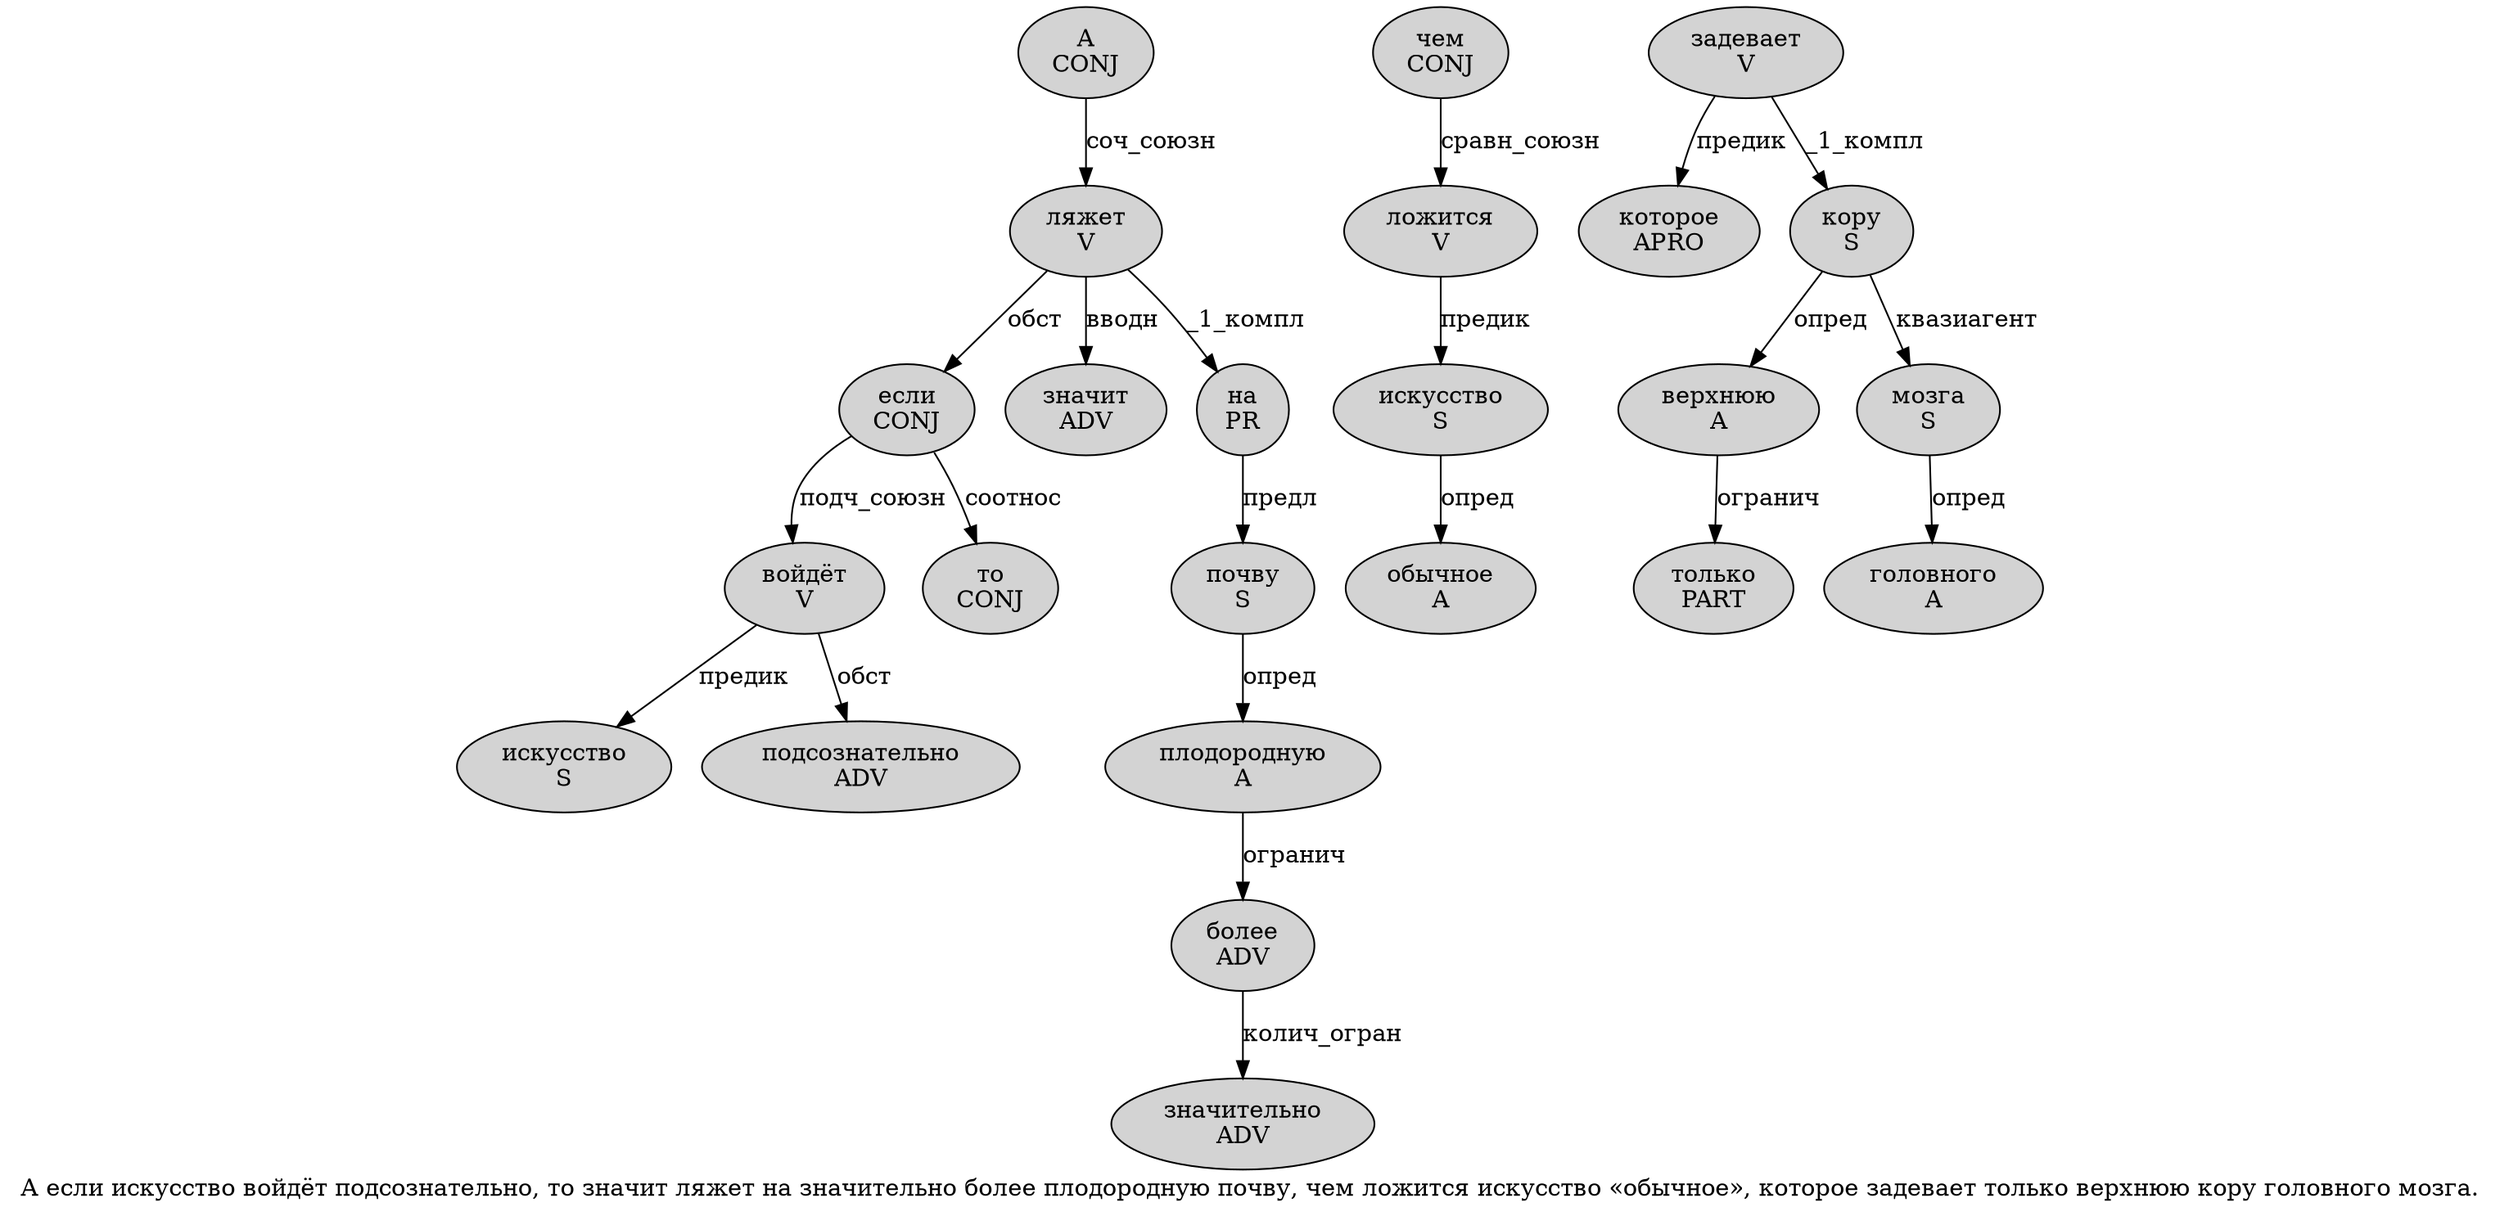 digraph SENTENCE_2078 {
	graph [label="А если искусство войдёт подсознательно, то значит ляжет на значительно более плодородную почву, чем ложится искусство «обычное», которое задевает только верхнюю кору головного мозга."]
	node [style=filled]
		0 [label="А
CONJ" color="" fillcolor=lightgray penwidth=1 shape=ellipse]
		1 [label="если
CONJ" color="" fillcolor=lightgray penwidth=1 shape=ellipse]
		2 [label="искусство
S" color="" fillcolor=lightgray penwidth=1 shape=ellipse]
		3 [label="войдёт
V" color="" fillcolor=lightgray penwidth=1 shape=ellipse]
		4 [label="подсознательно
ADV" color="" fillcolor=lightgray penwidth=1 shape=ellipse]
		6 [label="то
CONJ" color="" fillcolor=lightgray penwidth=1 shape=ellipse]
		7 [label="значит
ADV" color="" fillcolor=lightgray penwidth=1 shape=ellipse]
		8 [label="ляжет
V" color="" fillcolor=lightgray penwidth=1 shape=ellipse]
		9 [label="на
PR" color="" fillcolor=lightgray penwidth=1 shape=ellipse]
		10 [label="значительно
ADV" color="" fillcolor=lightgray penwidth=1 shape=ellipse]
		11 [label="более
ADV" color="" fillcolor=lightgray penwidth=1 shape=ellipse]
		12 [label="плодородную
A" color="" fillcolor=lightgray penwidth=1 shape=ellipse]
		13 [label="почву
S" color="" fillcolor=lightgray penwidth=1 shape=ellipse]
		15 [label="чем
CONJ" color="" fillcolor=lightgray penwidth=1 shape=ellipse]
		16 [label="ложится
V" color="" fillcolor=lightgray penwidth=1 shape=ellipse]
		17 [label="искусство
S" color="" fillcolor=lightgray penwidth=1 shape=ellipse]
		19 [label="обычное
A" color="" fillcolor=lightgray penwidth=1 shape=ellipse]
		22 [label="которое
APRO" color="" fillcolor=lightgray penwidth=1 shape=ellipse]
		23 [label="задевает
V" color="" fillcolor=lightgray penwidth=1 shape=ellipse]
		24 [label="только
PART" color="" fillcolor=lightgray penwidth=1 shape=ellipse]
		25 [label="верхнюю
A" color="" fillcolor=lightgray penwidth=1 shape=ellipse]
		26 [label="кору
S" color="" fillcolor=lightgray penwidth=1 shape=ellipse]
		27 [label="головного
A" color="" fillcolor=lightgray penwidth=1 shape=ellipse]
		28 [label="мозга
S" color="" fillcolor=lightgray penwidth=1 shape=ellipse]
			8 -> 1 [label="обст"]
			8 -> 7 [label="вводн"]
			8 -> 9 [label="_1_компл"]
			15 -> 16 [label="сравн_союзн"]
			23 -> 22 [label="предик"]
			23 -> 26 [label="_1_компл"]
			11 -> 10 [label="колич_огран"]
			1 -> 3 [label="подч_союзн"]
			1 -> 6 [label="соотнос"]
			3 -> 2 [label="предик"]
			3 -> 4 [label="обст"]
			17 -> 19 [label="опред"]
			13 -> 12 [label="опред"]
			26 -> 25 [label="опред"]
			26 -> 28 [label="квазиагент"]
			16 -> 17 [label="предик"]
			9 -> 13 [label="предл"]
			0 -> 8 [label="соч_союзн"]
			25 -> 24 [label="огранич"]
			12 -> 11 [label="огранич"]
			28 -> 27 [label="опред"]
}